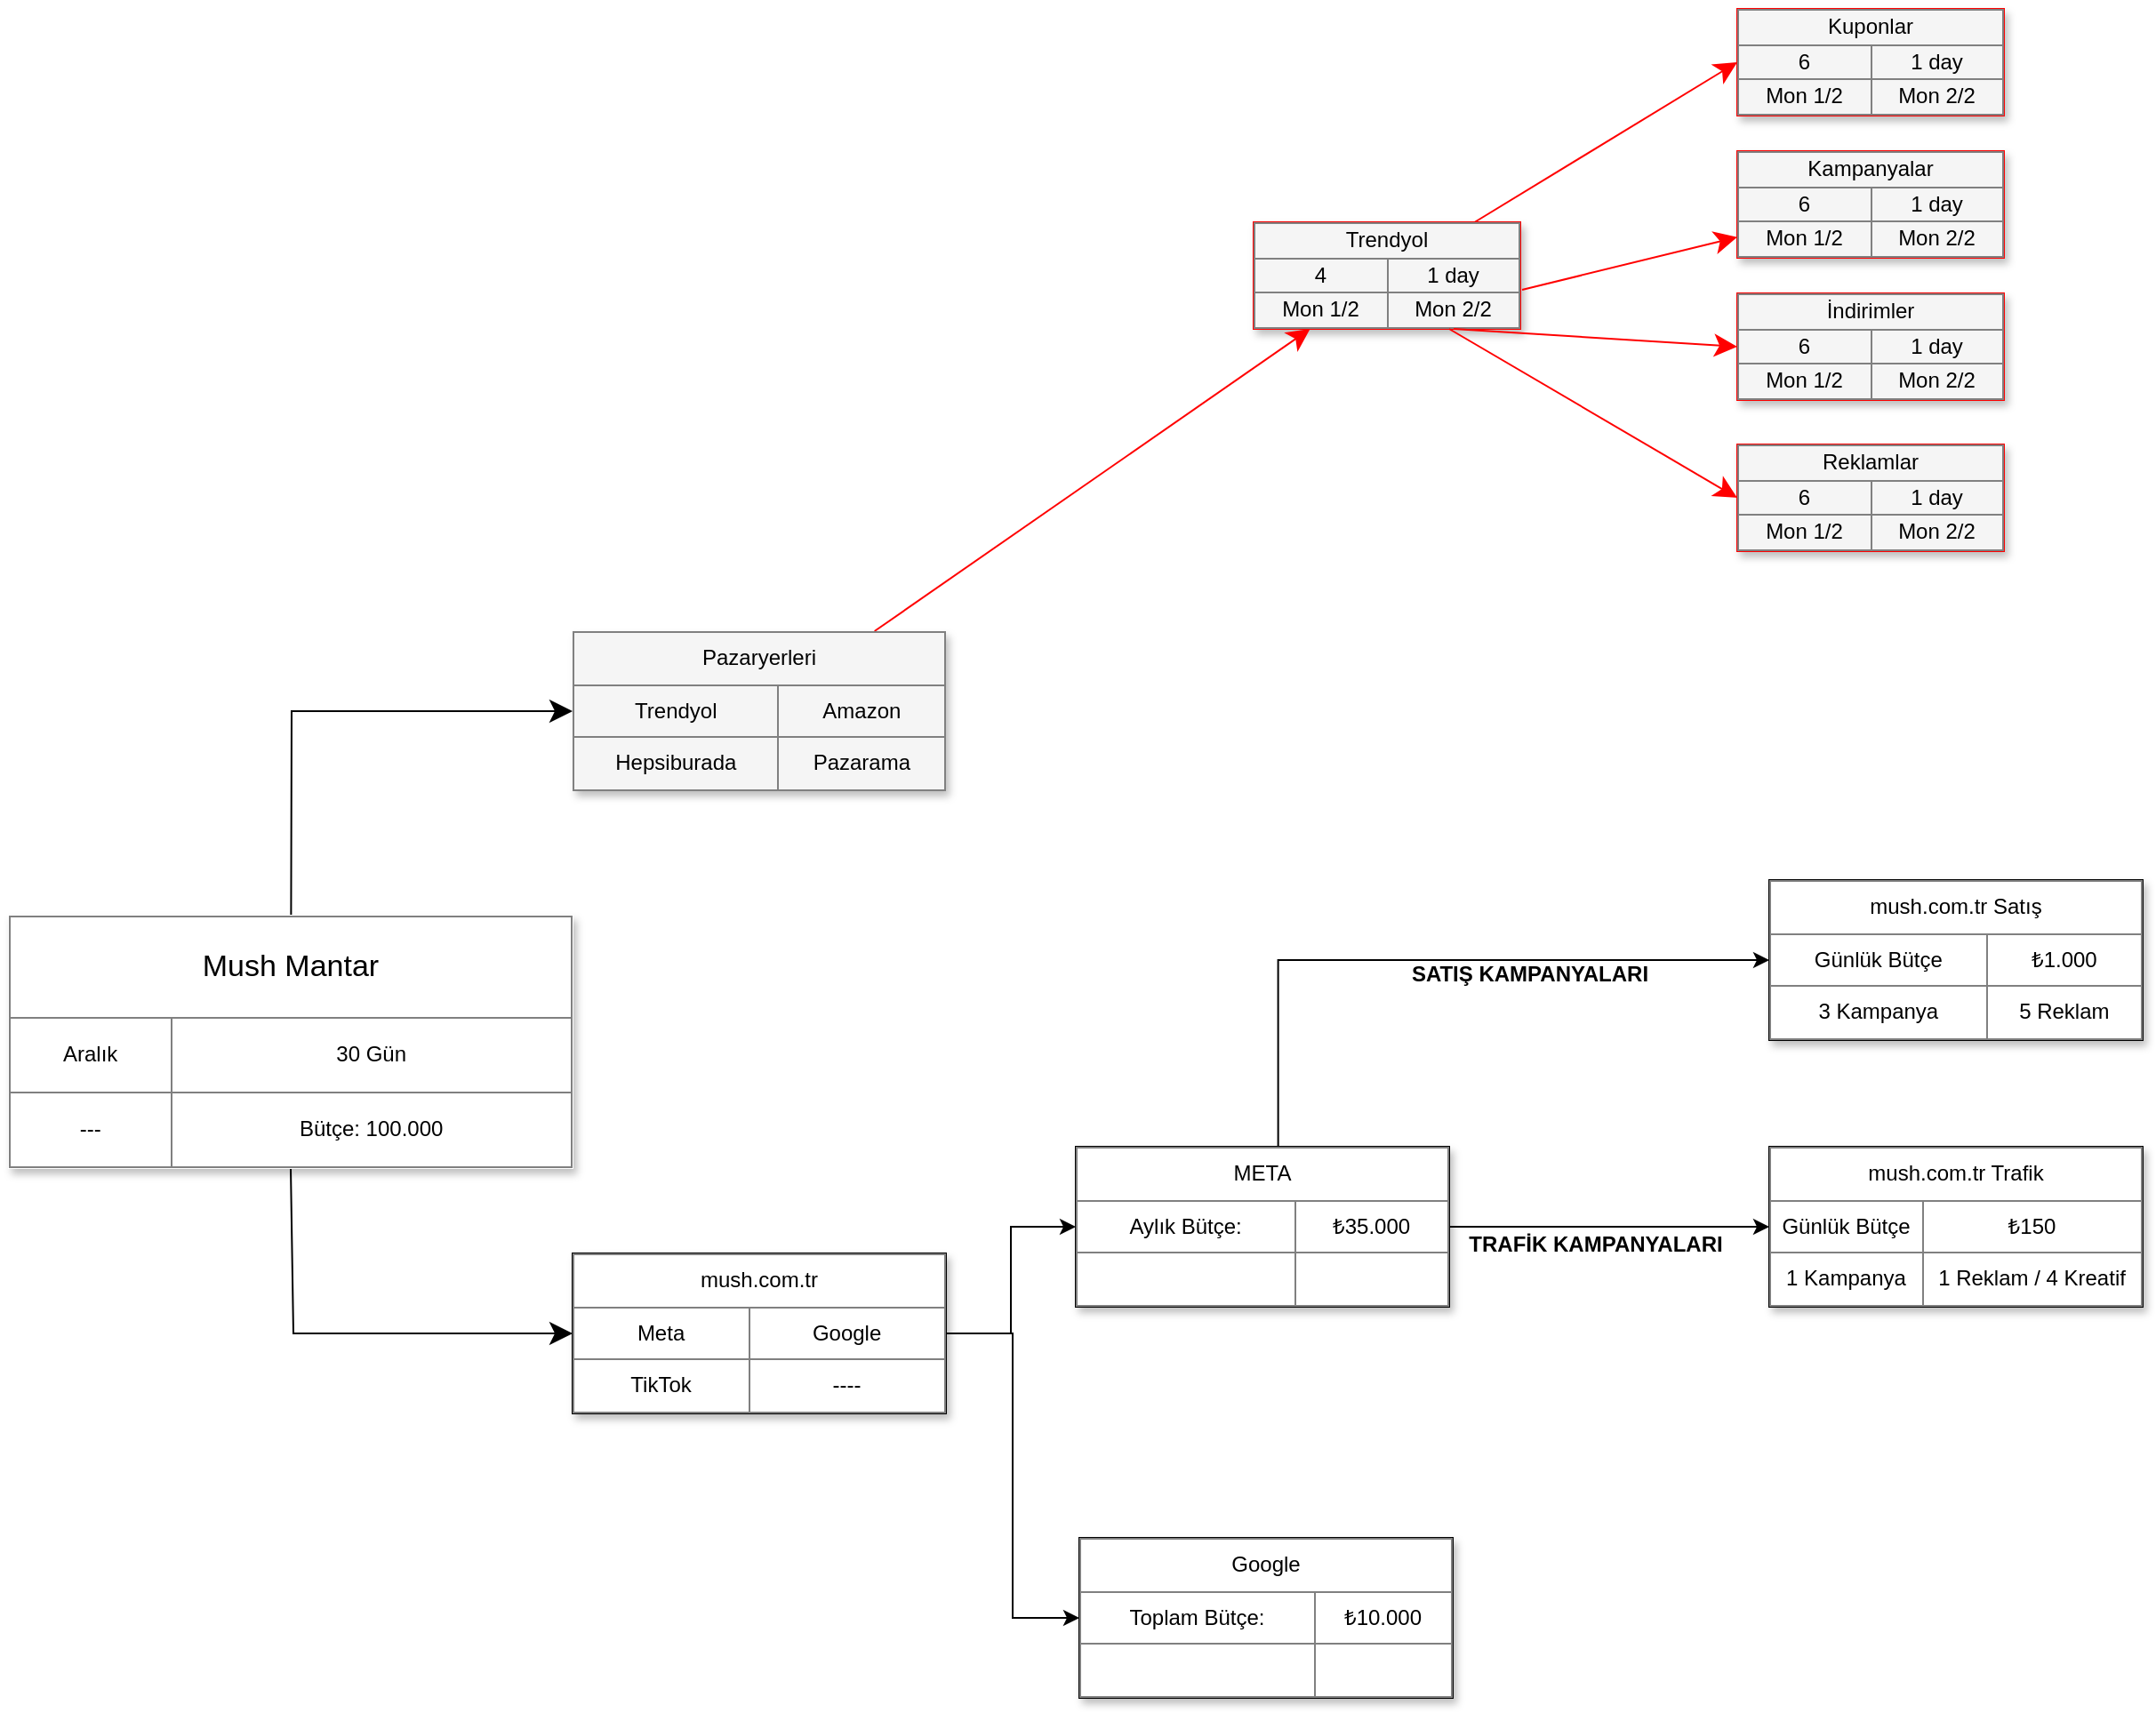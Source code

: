 <mxfile version="24.9.2">
  <diagram name="Page-1" id="9c096ad6-e400-ecc8-3e38-643d2caac077">
    <mxGraphModel dx="3393.5" dy="2282.5" grid="1" gridSize="10" guides="1" tooltips="1" connect="1" arrows="1" fold="1" page="1" pageScale="1.5" pageWidth="1169" pageHeight="827" background="none" math="0" shadow="0">
      <root>
        <mxCell id="0" style=";html=1;" />
        <mxCell id="1" style=";html=1;" parent="0" />
        <mxCell id="3cfceab9cabfe5b9-22" style="edgeStyle=none;curved=0;html=1;startSize=10;endArrow=classic;endFill=1;endSize=10;strokeColor=#000000;strokeWidth=1;fontSize=12;entryX=0;entryY=0.5;entryDx=0;entryDy=0;rounded=0;" parent="1" source="30e23a8a0b95c500-1" target="3cfceab9cabfe5b9-9" edge="1">
          <mxGeometry relative="1" as="geometry">
            <Array as="points">
              <mxPoint x="159" y="235" />
            </Array>
          </mxGeometry>
        </mxCell>
        <mxCell id="3cfceab9cabfe5b9-37" style="edgeStyle=none;curved=0;html=1;startSize=10;endArrow=classic;endFill=1;endSize=10;strokeWidth=1;fontSize=12;entryX=0;entryY=0.5;entryDx=0;entryDy=0;rounded=0;exitX=0.5;exitY=1;exitDx=0;exitDy=0;" parent="1" source="30e23a8a0b95c500-1" target="7Ct4jf1HMocAv5nsixJ--13" edge="1">
          <mxGeometry relative="1" as="geometry">
            <mxPoint x="421.702" y="810" as="targetPoint" />
            <Array as="points">
              <mxPoint x="160" y="585" />
            </Array>
          </mxGeometry>
        </mxCell>
        <mxCell id="30e23a8a0b95c500-1" value="&lt;table border=&quot;1&quot; width=&quot;100%&quot; style=&quot;width: 100% ; height: 100% ; border-collapse: collapse&quot;&gt;&lt;tbody&gt;&lt;tr&gt;&lt;td style=&quot;font-size: 17px;&quot; colspan=&quot;2&quot; align=&quot;center&quot;&gt;Mush Mantar&lt;/td&gt;&lt;/tr&gt;&lt;tr&gt;&lt;td align=&quot;center&quot;&gt;Aralık&lt;/td&gt;&lt;td align=&quot;center&quot;&gt;30 Gün&lt;/td&gt;&lt;/tr&gt;&lt;tr&gt;&lt;td align=&quot;center&quot;&gt;---&lt;/td&gt;&lt;td align=&quot;center&quot;&gt;&lt;font style=&quot;font-size: 12px;&quot;&gt;Bütçe: 100.000&lt;/font&gt;&lt;/td&gt;&lt;/tr&gt;&lt;/tbody&gt;&lt;/table&gt;" style="text;html=1;overflow=fill;rounded=0;shadow=1;fontSize=12;align=center;fillColor=default;fontColor=#000000;strokeColor=#FFFFFF;" parent="1" vertex="1">
          <mxGeometry y="350" width="317" height="142" as="geometry" />
        </mxCell>
        <mxCell id="3cfceab9cabfe5b9-24" style="edgeStyle=none;curved=1;html=1;startSize=10;endArrow=classic;endFill=1;endSize=10;strokeColor=#FF0000;strokeWidth=1;fontSize=12;entryX=0;entryY=0.5;entryDx=0;entryDy=0;" parent="1" source="3cfceab9cabfe5b9-6" target="3cfceab9cabfe5b9-14" edge="1">
          <mxGeometry relative="1" as="geometry" />
        </mxCell>
        <mxCell id="3cfceab9cabfe5b9-6" value="&lt;table border=&quot;1&quot; width=&quot;100%&quot; style=&quot;width: 100% ; height: 100% ; border-collapse: collapse&quot;&gt;&lt;tbody&gt;&lt;tr&gt;&lt;td colspan=&quot;2&quot; align=&quot;center&quot;&gt;&lt;font style=&quot;font-size: 12px&quot;&gt;Trendyol&lt;/font&gt;&lt;/td&gt;&lt;/tr&gt;&lt;tr&gt;&lt;td align=&quot;center&quot;&gt;4&lt;/td&gt;&lt;td align=&quot;center&quot;&gt;&lt;font style=&quot;font-size: 12px&quot;&gt;1 day&lt;/font&gt;&lt;/td&gt;&lt;/tr&gt;&lt;tr&gt;&lt;td align=&quot;center&quot;&gt;&lt;font style=&quot;font-size: 12px&quot;&gt;Mon 1/2&lt;/font&gt;&lt;/td&gt;&lt;td align=&quot;center&quot;&gt;&lt;font style=&quot;font-size: 12px&quot;&gt;Mon 2/2&lt;/font&gt;&lt;/td&gt;&lt;/tr&gt;&lt;/tbody&gt;&lt;/table&gt;" style="text;html=1;strokeColor=#FF0000;fillColor=#f5f5f5;overflow=fill;rounded=0;shadow=1;fontSize=12;align=center;" parent="1" vertex="1">
          <mxGeometry x="700" y="-40" width="150" height="60" as="geometry" />
        </mxCell>
        <mxCell id="3cfceab9cabfe5b9-23" style="edgeStyle=none;curved=1;html=1;startSize=10;endArrow=classic;endFill=1;endSize=10;strokeColor=#FF0000;strokeWidth=1;fontSize=12;" parent="1" source="3cfceab9cabfe5b9-9" target="3cfceab9cabfe5b9-6" edge="1">
          <mxGeometry relative="1" as="geometry" />
        </mxCell>
        <mxCell id="3cfceab9cabfe5b9-9" value="&lt;table border=&quot;1&quot; width=&quot;100%&quot; style=&quot;width: 100% ; height: 100% ; border-collapse: collapse&quot;&gt;&lt;tbody&gt;&lt;tr&gt;&lt;td colspan=&quot;2&quot; align=&quot;center&quot;&gt;&lt;font style=&quot;font-size: 12px&quot;&gt;Pazaryerleri&lt;/font&gt;&lt;/td&gt;&lt;/tr&gt;&lt;tr&gt;&lt;td align=&quot;center&quot;&gt;Trendyol&lt;/td&gt;&lt;td align=&quot;center&quot;&gt;Amazon&lt;/td&gt;&lt;/tr&gt;&lt;tr&gt;&lt;td align=&quot;center&quot;&gt;Hepsiburada&lt;/td&gt;&lt;td align=&quot;center&quot;&gt;&lt;font style=&quot;font-size: 12px&quot;&gt;Pazarama&lt;/font&gt;&lt;/td&gt;&lt;/tr&gt;&lt;/tbody&gt;&lt;/table&gt;" style="text;html=1;strokeColor=none;fillColor=#f5f5f5;overflow=fill;rounded=0;shadow=1;fontSize=12;align=center;glass=0;gradientColor=none;shadowColor=#000000;" parent="1" vertex="1">
          <mxGeometry x="317" y="190" width="210" height="90" as="geometry" />
        </mxCell>
        <mxCell id="3cfceab9cabfe5b9-14" value="&lt;table border=&quot;1&quot; width=&quot;100%&quot; style=&quot;width: 100% ; height: 100% ; border-collapse: collapse&quot;&gt;&lt;tbody&gt;&lt;tr&gt;&lt;td colspan=&quot;2&quot; align=&quot;center&quot;&gt;&lt;font style=&quot;font-size: 12px&quot;&gt;Kuponlar&lt;/font&gt;&lt;/td&gt;&lt;/tr&gt;&lt;tr&gt;&lt;td align=&quot;center&quot;&gt;6&lt;/td&gt;&lt;td align=&quot;center&quot;&gt;&lt;font style=&quot;font-size: 12px&quot;&gt;1 day&lt;/font&gt;&lt;/td&gt;&lt;/tr&gt;&lt;tr&gt;&lt;td align=&quot;center&quot;&gt;&lt;font style=&quot;font-size: 12px&quot;&gt;Mon 1/2&lt;/font&gt;&lt;/td&gt;&lt;td align=&quot;center&quot;&gt;&lt;font style=&quot;font-size: 12px&quot;&gt;Mon 2/2&lt;/font&gt;&lt;/td&gt;&lt;/tr&gt;&lt;/tbody&gt;&lt;/table&gt;" style="text;html=1;strokeColor=#FF0000;fillColor=#f5f5f5;overflow=fill;rounded=0;shadow=1;fontSize=12;align=center;" parent="1" vertex="1">
          <mxGeometry x="972" y="-160" width="150" height="60" as="geometry" />
        </mxCell>
        <mxCell id="7Ct4jf1HMocAv5nsixJ--4" value="&lt;table border=&quot;1&quot; width=&quot;100%&quot; style=&quot;width: 100% ; height: 100% ; border-collapse: collapse&quot;&gt;&lt;tbody&gt;&lt;tr&gt;&lt;td colspan=&quot;2&quot; align=&quot;center&quot;&gt;Kampanyalar&lt;/td&gt;&lt;/tr&gt;&lt;tr&gt;&lt;td align=&quot;center&quot;&gt;6&lt;/td&gt;&lt;td align=&quot;center&quot;&gt;&lt;font style=&quot;font-size: 12px&quot;&gt;1 day&lt;/font&gt;&lt;/td&gt;&lt;/tr&gt;&lt;tr&gt;&lt;td align=&quot;center&quot;&gt;&lt;font style=&quot;font-size: 12px&quot;&gt;Mon 1/2&lt;/font&gt;&lt;/td&gt;&lt;td align=&quot;center&quot;&gt;&lt;font style=&quot;font-size: 12px&quot;&gt;Mon 2/2&lt;/font&gt;&lt;/td&gt;&lt;/tr&gt;&lt;/tbody&gt;&lt;/table&gt;" style="text;html=1;strokeColor=#FF0000;fillColor=#f5f5f5;overflow=fill;rounded=0;shadow=1;fontSize=12;align=center;" parent="1" vertex="1">
          <mxGeometry x="972" y="-80" width="150" height="60" as="geometry" />
        </mxCell>
        <mxCell id="7Ct4jf1HMocAv5nsixJ--5" style="edgeStyle=none;curved=1;html=1;startSize=10;endArrow=classic;endFill=1;endSize=10;strokeColor=#FF0000;strokeWidth=1;fontSize=12;" parent="1" target="7Ct4jf1HMocAv5nsixJ--4" edge="1">
          <mxGeometry relative="1" as="geometry">
            <mxPoint x="851" y="-2" as="sourcePoint" />
            <mxPoint x="970" as="targetPoint" />
          </mxGeometry>
        </mxCell>
        <mxCell id="7Ct4jf1HMocAv5nsixJ--6" value="&lt;table border=&quot;1&quot; width=&quot;100%&quot; style=&quot;width: 100% ; height: 100% ; border-collapse: collapse&quot;&gt;&lt;tbody&gt;&lt;tr&gt;&lt;td colspan=&quot;2&quot; align=&quot;center&quot;&gt;İndirimler&lt;/td&gt;&lt;/tr&gt;&lt;tr&gt;&lt;td align=&quot;center&quot;&gt;6&lt;/td&gt;&lt;td align=&quot;center&quot;&gt;&lt;font style=&quot;font-size: 12px&quot;&gt;1 day&lt;/font&gt;&lt;/td&gt;&lt;/tr&gt;&lt;tr&gt;&lt;td align=&quot;center&quot;&gt;&lt;font style=&quot;font-size: 12px&quot;&gt;Mon 1/2&lt;/font&gt;&lt;/td&gt;&lt;td align=&quot;center&quot;&gt;&lt;font style=&quot;font-size: 12px&quot;&gt;Mon 2/2&lt;/font&gt;&lt;/td&gt;&lt;/tr&gt;&lt;/tbody&gt;&lt;/table&gt;" style="text;html=1;strokeColor=#FF0000;fillColor=#f5f5f5;overflow=fill;rounded=0;shadow=1;fontSize=12;align=center;" parent="1" vertex="1">
          <mxGeometry x="972" width="150" height="60" as="geometry" />
        </mxCell>
        <mxCell id="7Ct4jf1HMocAv5nsixJ--7" style="edgeStyle=none;curved=1;html=1;startSize=10;endArrow=classic;endFill=1;endSize=10;strokeColor=#FF0000;strokeWidth=1;fontSize=12;entryX=0;entryY=0.5;entryDx=0;entryDy=0;exitX=0.75;exitY=1;exitDx=0;exitDy=0;" parent="1" source="3cfceab9cabfe5b9-6" target="7Ct4jf1HMocAv5nsixJ--6" edge="1">
          <mxGeometry relative="1" as="geometry">
            <mxPoint x="860" y="30" as="sourcePoint" />
            <mxPoint x="967" y="94" as="targetPoint" />
          </mxGeometry>
        </mxCell>
        <mxCell id="7Ct4jf1HMocAv5nsixJ--11" value="&lt;table border=&quot;1&quot; width=&quot;100%&quot; style=&quot;width: 100% ; height: 100% ; border-collapse: collapse&quot;&gt;&lt;tbody&gt;&lt;tr&gt;&lt;td colspan=&quot;2&quot; align=&quot;center&quot;&gt;Reklamlar&lt;/td&gt;&lt;/tr&gt;&lt;tr&gt;&lt;td align=&quot;center&quot;&gt;6&lt;/td&gt;&lt;td align=&quot;center&quot;&gt;&lt;font style=&quot;font-size: 12px&quot;&gt;1 day&lt;/font&gt;&lt;/td&gt;&lt;/tr&gt;&lt;tr&gt;&lt;td align=&quot;center&quot;&gt;&lt;font style=&quot;font-size: 12px&quot;&gt;Mon 1/2&lt;/font&gt;&lt;/td&gt;&lt;td align=&quot;center&quot;&gt;&lt;font style=&quot;font-size: 12px&quot;&gt;Mon 2/2&lt;/font&gt;&lt;/td&gt;&lt;/tr&gt;&lt;/tbody&gt;&lt;/table&gt;" style="text;html=1;strokeColor=#FF0000;fillColor=#f5f5f5;overflow=fill;rounded=0;shadow=1;fontSize=12;align=center;" parent="1" vertex="1">
          <mxGeometry x="972" y="85" width="150" height="60" as="geometry" />
        </mxCell>
        <mxCell id="7Ct4jf1HMocAv5nsixJ--12" style="edgeStyle=none;curved=1;html=1;startSize=10;endArrow=classic;endFill=1;endSize=10;strokeColor=#FF0000;strokeWidth=1;fontSize=12;entryX=0;entryY=0.5;entryDx=0;entryDy=0;" parent="1" target="7Ct4jf1HMocAv5nsixJ--11" edge="1">
          <mxGeometry relative="1" as="geometry">
            <mxPoint x="810" y="20" as="sourcePoint" />
            <mxPoint x="955" y="179" as="targetPoint" />
          </mxGeometry>
        </mxCell>
        <mxCell id="gVQOma9ykaEgue6V0o5R-3" style="edgeStyle=orthogonalEdgeStyle;rounded=0;orthogonalLoop=1;jettySize=auto;html=1;entryX=0;entryY=0.5;entryDx=0;entryDy=0;" edge="1" parent="1" source="7Ct4jf1HMocAv5nsixJ--13" target="gVQOma9ykaEgue6V0o5R-2">
          <mxGeometry relative="1" as="geometry" />
        </mxCell>
        <mxCell id="gVQOma9ykaEgue6V0o5R-5" style="edgeStyle=orthogonalEdgeStyle;rounded=0;orthogonalLoop=1;jettySize=auto;html=1;entryX=0;entryY=0.5;entryDx=0;entryDy=0;" edge="1" parent="1" source="7Ct4jf1HMocAv5nsixJ--13" target="gVQOma9ykaEgue6V0o5R-4">
          <mxGeometry relative="1" as="geometry" />
        </mxCell>
        <mxCell id="7Ct4jf1HMocAv5nsixJ--13" value="&lt;table border=&quot;1&quot; width=&quot;100%&quot; style=&quot;width: 100% ; height: 100% ; border-collapse: collapse&quot;&gt;&lt;tbody&gt;&lt;tr&gt;&lt;td colspan=&quot;2&quot; align=&quot;center&quot;&gt;mush.com.tr&lt;/td&gt;&lt;/tr&gt;&lt;tr&gt;&lt;td align=&quot;center&quot;&gt;Meta&lt;/td&gt;&lt;td align=&quot;center&quot;&gt;Google&lt;/td&gt;&lt;/tr&gt;&lt;tr&gt;&lt;td align=&quot;center&quot;&gt;TikTok&lt;/td&gt;&lt;td align=&quot;center&quot;&gt;&lt;font style=&quot;font-size: 12px&quot;&gt;----&lt;/font&gt;&lt;/td&gt;&lt;/tr&gt;&lt;/tbody&gt;&lt;/table&gt;" style="text;html=1;strokeColor=#000000;fillColor=#FFFFFF;overflow=fill;rounded=0;shadow=1;fontSize=12;align=center;" parent="1" vertex="1">
          <mxGeometry x="317" y="540" width="210" height="90" as="geometry" />
        </mxCell>
        <mxCell id="gVQOma9ykaEgue6V0o5R-9" style="edgeStyle=orthogonalEdgeStyle;rounded=0;orthogonalLoop=1;jettySize=auto;html=1;entryX=0;entryY=0.5;entryDx=0;entryDy=0;exitX=0.542;exitY=-0.005;exitDx=0;exitDy=0;exitPerimeter=0;" edge="1" parent="1" source="gVQOma9ykaEgue6V0o5R-2" target="gVQOma9ykaEgue6V0o5R-8">
          <mxGeometry relative="1" as="geometry">
            <Array as="points">
              <mxPoint x="714" y="375" />
            </Array>
          </mxGeometry>
        </mxCell>
        <mxCell id="gVQOma9ykaEgue6V0o5R-13" style="edgeStyle=orthogonalEdgeStyle;rounded=0;orthogonalLoop=1;jettySize=auto;html=1;entryX=0;entryY=0.5;entryDx=0;entryDy=0;" edge="1" parent="1" source="gVQOma9ykaEgue6V0o5R-2" target="gVQOma9ykaEgue6V0o5R-14">
          <mxGeometry relative="1" as="geometry">
            <mxPoint x="1000" y="525" as="targetPoint" />
          </mxGeometry>
        </mxCell>
        <mxCell id="gVQOma9ykaEgue6V0o5R-2" value="&lt;table border=&quot;1&quot; width=&quot;100%&quot; style=&quot;width: 100% ; height: 100% ; border-collapse: collapse&quot;&gt;&lt;tbody&gt;&lt;tr&gt;&lt;td colspan=&quot;2&quot; align=&quot;center&quot;&gt;META&lt;br&gt;&lt;/td&gt;&lt;/tr&gt;&lt;tr&gt;&lt;td align=&quot;center&quot;&gt;Aylık Bütçe:&lt;/td&gt;&lt;td align=&quot;center&quot;&gt;₺35.000&lt;/td&gt;&lt;/tr&gt;&lt;tr&gt;&lt;td align=&quot;center&quot;&gt;&lt;/td&gt;&lt;td align=&quot;center&quot;&gt;&lt;br&gt;&lt;/td&gt;&lt;/tr&gt;&lt;/tbody&gt;&lt;/table&gt;" style="text;html=1;strokeColor=#000000;fillColor=#FFFFFF;overflow=fill;rounded=0;shadow=1;fontSize=12;align=center;" vertex="1" parent="1">
          <mxGeometry x="600" y="480" width="210" height="90" as="geometry" />
        </mxCell>
        <mxCell id="gVQOma9ykaEgue6V0o5R-4" value="&lt;table border=&quot;1&quot; width=&quot;100%&quot; style=&quot;width: 100% ; height: 100% ; border-collapse: collapse&quot;&gt;&lt;tbody&gt;&lt;tr&gt;&lt;td colspan=&quot;2&quot; align=&quot;center&quot;&gt;Google&lt;/td&gt;&lt;/tr&gt;&lt;tr&gt;&lt;td align=&quot;center&quot;&gt;Toplam Bütçe:&lt;/td&gt;&lt;td align=&quot;center&quot;&gt;₺10.000&lt;/td&gt;&lt;/tr&gt;&lt;tr&gt;&lt;td align=&quot;center&quot;&gt;&lt;/td&gt;&lt;td align=&quot;center&quot;&gt;&lt;br&gt;&lt;/td&gt;&lt;/tr&gt;&lt;/tbody&gt;&lt;/table&gt;" style="text;html=1;strokeColor=#000000;fillColor=#FFFFFF;overflow=fill;rounded=0;shadow=1;fontSize=12;align=center;" vertex="1" parent="1">
          <mxGeometry x="602" y="700" width="210" height="90" as="geometry" />
        </mxCell>
        <mxCell id="gVQOma9ykaEgue6V0o5R-8" value="&lt;table border=&quot;1&quot; width=&quot;100%&quot; style=&quot;width: 100% ; height: 100% ; border-collapse: collapse&quot;&gt;&lt;tbody&gt;&lt;tr&gt;&lt;td colspan=&quot;2&quot; align=&quot;center&quot;&gt;mush.com.tr Satış&lt;/td&gt;&lt;/tr&gt;&lt;tr&gt;&lt;td align=&quot;center&quot;&gt;Günlük Bütçe&lt;/td&gt;&lt;td align=&quot;center&quot;&gt;₺1.000&lt;/td&gt;&lt;/tr&gt;&lt;tr&gt;&lt;td align=&quot;center&quot;&gt;3 Kampanya&lt;/td&gt;&lt;td align=&quot;center&quot;&gt;5 Reklam&lt;/td&gt;&lt;/tr&gt;&lt;/tbody&gt;&lt;/table&gt;" style="text;html=1;strokeColor=#000000;fillColor=#FFFFFF;overflow=fill;rounded=0;shadow=1;fontSize=12;align=center;" vertex="1" parent="1">
          <mxGeometry x="990" y="330" width="210" height="90" as="geometry" />
        </mxCell>
        <mxCell id="gVQOma9ykaEgue6V0o5R-10" value="SATIŞ KAMPANYALARI&lt;div&gt;&lt;br&gt;&lt;/div&gt;" style="text;html=1;align=center;verticalAlign=middle;resizable=0;points=[];autosize=1;strokeColor=none;fillColor=none;fontStyle=1;rotation=0;" vertex="1" parent="1">
          <mxGeometry x="780" y="370" width="150" height="40" as="geometry" />
        </mxCell>
        <mxCell id="gVQOma9ykaEgue6V0o5R-14" value="&lt;table border=&quot;1&quot; width=&quot;100%&quot; style=&quot;width: 100% ; height: 100% ; border-collapse: collapse&quot;&gt;&lt;tbody&gt;&lt;tr&gt;&lt;td colspan=&quot;2&quot; align=&quot;center&quot;&gt;mush.com.tr Trafik&lt;/td&gt;&lt;/tr&gt;&lt;tr&gt;&lt;td align=&quot;center&quot;&gt;Günlük Bütçe&lt;/td&gt;&lt;td align=&quot;center&quot;&gt;₺150&lt;/td&gt;&lt;/tr&gt;&lt;tr&gt;&lt;td align=&quot;center&quot;&gt;1 Kampanya&lt;/td&gt;&lt;td align=&quot;center&quot;&gt;1 Reklam / 4 Kreatif&lt;/td&gt;&lt;/tr&gt;&lt;/tbody&gt;&lt;/table&gt;" style="text;html=1;strokeColor=#000000;fillColor=#FFFFFF;overflow=fill;rounded=0;shadow=1;fontSize=12;align=center;" vertex="1" parent="1">
          <mxGeometry x="990" y="480" width="210" height="90" as="geometry" />
        </mxCell>
        <mxCell id="gVQOma9ykaEgue6V0o5R-15" value="&lt;div&gt;TRAFİK KAMPANYALARI&lt;/div&gt;" style="text;html=1;align=center;verticalAlign=middle;resizable=0;points=[];autosize=1;strokeColor=none;fillColor=none;fontStyle=1;rotation=0;" vertex="1" parent="1">
          <mxGeometry x="812" y="520" width="160" height="30" as="geometry" />
        </mxCell>
      </root>
    </mxGraphModel>
  </diagram>
</mxfile>
